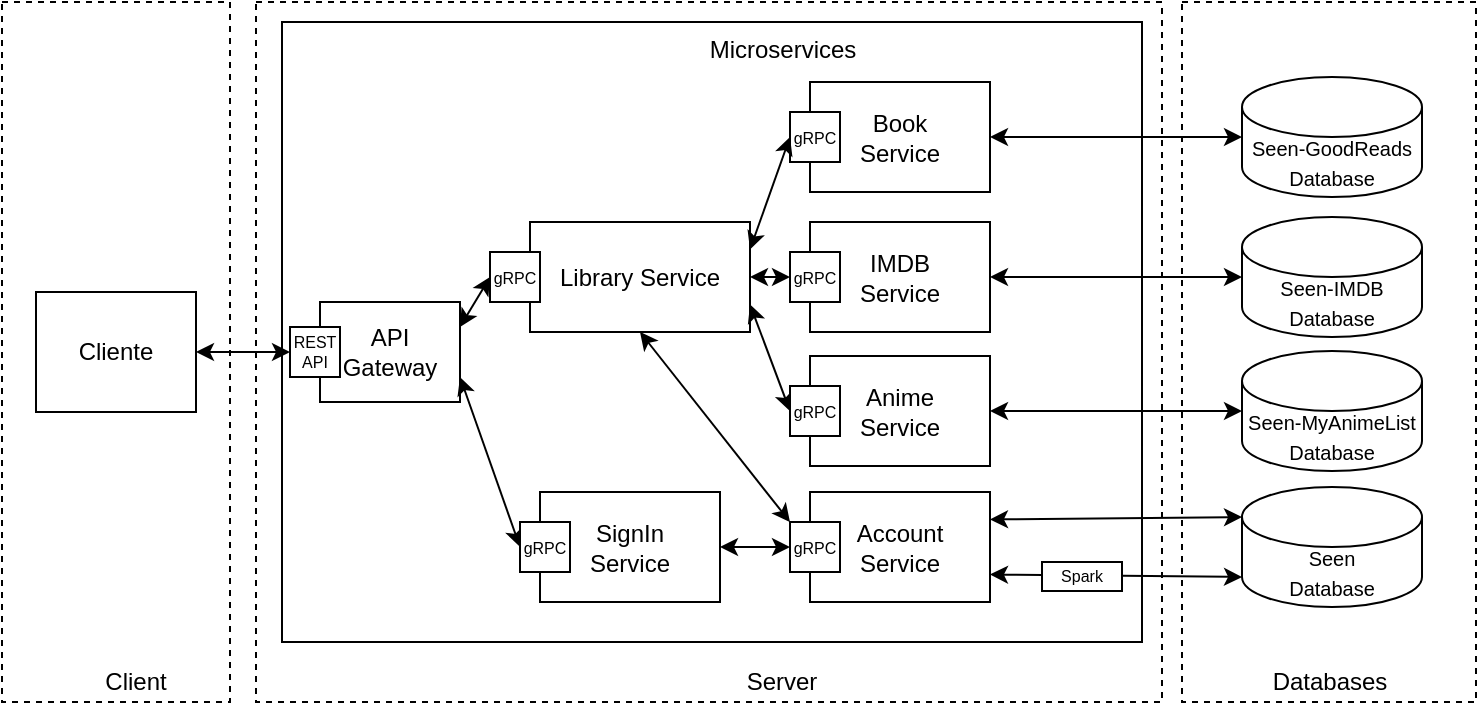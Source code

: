 <mxfile>
    <diagram id="pzcaLb88da6VexAs1_aC" name="Architectural Design">
        <mxGraphModel dx="1096" dy="-419" grid="1" gridSize="10" guides="1" tooltips="1" connect="1" arrows="1" fold="1" page="1" pageScale="1" pageWidth="827" pageHeight="1169" math="0" shadow="0">
            <root>
                <mxCell id="0"/>
                <mxCell id="1" parent="0"/>
                <mxCell id="YoeQHAKXdlg0IQOAOjzS-1" value="" style="rounded=0;whiteSpace=wrap;html=1;dashed=1;fillColor=none;" parent="1" vertex="1">
                    <mxGeometry x="172" y="1200" width="453" height="350" as="geometry"/>
                </mxCell>
                <mxCell id="YoeQHAKXdlg0IQOAOjzS-2" value="" style="rounded=0;whiteSpace=wrap;html=1;fillColor=none;" parent="1" vertex="1">
                    <mxGeometry x="185" y="1210" width="430" height="310" as="geometry"/>
                </mxCell>
                <mxCell id="YoeQHAKXdlg0IQOAOjzS-3" value="" style="rounded=0;whiteSpace=wrap;html=1;dashed=1;fillColor=none;" parent="1" vertex="1">
                    <mxGeometry x="45" y="1200" width="114" height="350" as="geometry"/>
                </mxCell>
                <mxCell id="YoeQHAKXdlg0IQOAOjzS-4" value="" style="rounded=0;whiteSpace=wrap;html=1;dashed=1;fillColor=none;" parent="1" vertex="1">
                    <mxGeometry x="635" y="1200" width="147" height="350" as="geometry"/>
                </mxCell>
                <mxCell id="YoeQHAKXdlg0IQOAOjzS-5" value="Cliente" style="rounded=0;whiteSpace=wrap;html=1;" parent="1" vertex="1">
                    <mxGeometry x="62" y="1345" width="80" height="60" as="geometry"/>
                </mxCell>
                <mxCell id="YoeQHAKXdlg0IQOAOjzS-6" value="API &lt;br&gt;Gateway" style="rounded=0;whiteSpace=wrap;html=1;" parent="1" vertex="1">
                    <mxGeometry x="204" y="1350" width="70" height="50" as="geometry"/>
                </mxCell>
                <mxCell id="YoeQHAKXdlg0IQOAOjzS-7" value="&lt;div&gt;&lt;span style=&quot;font-size: 10px&quot;&gt;Seen-MyAnimeList Database&lt;/span&gt;&lt;/div&gt;" style="shape=cylinder3;whiteSpace=wrap;html=1;boundedLbl=1;backgroundOutline=1;size=15;align=center;" parent="1" vertex="1">
                    <mxGeometry x="665" y="1374.5" width="90" height="60" as="geometry"/>
                </mxCell>
                <mxCell id="YoeQHAKXdlg0IQOAOjzS-8" value="Databases" style="text;html=1;strokeColor=none;fillColor=none;align=center;verticalAlign=middle;whiteSpace=wrap;rounded=0;dashed=1;" parent="1" vertex="1">
                    <mxGeometry x="688.5" y="1530" width="40" height="20" as="geometry"/>
                </mxCell>
                <mxCell id="YoeQHAKXdlg0IQOAOjzS-9" value="&lt;font style=&quot;font-size: 10px&quot;&gt;Seen&lt;br&gt;Database&lt;/font&gt;" style="shape=cylinder3;whiteSpace=wrap;html=1;boundedLbl=1;backgroundOutline=1;size=15;" parent="1" vertex="1">
                    <mxGeometry x="665" y="1442.5" width="90" height="60" as="geometry"/>
                </mxCell>
                <mxCell id="YoeQHAKXdlg0IQOAOjzS-10" value="Microservices" style="text;html=1;strokeColor=none;fillColor=none;align=center;verticalAlign=middle;whiteSpace=wrap;rounded=0;" parent="1" vertex="1">
                    <mxGeometry x="387.5" y="1214" width="95" height="20" as="geometry"/>
                </mxCell>
                <mxCell id="YoeQHAKXdlg0IQOAOjzS-11" value="Anime&lt;br&gt;Service" style="rounded=0;whiteSpace=wrap;html=1;fillColor=none;" parent="1" vertex="1">
                    <mxGeometry x="449" y="1377" width="90" height="55" as="geometry"/>
                </mxCell>
                <mxCell id="3" style="rounded=0;orthogonalLoop=1;jettySize=auto;html=1;exitX=1;exitY=0.75;exitDx=0;exitDy=0;entryX=0;entryY=1;entryDx=0;entryDy=-15;startArrow=classic;startFill=1;entryPerimeter=0;" parent="1" source="YoeQHAKXdlg0IQOAOjzS-12" target="YoeQHAKXdlg0IQOAOjzS-9" edge="1">
                    <mxGeometry relative="1" as="geometry"/>
                </mxCell>
                <mxCell id="4" style="edgeStyle=none;rounded=0;orthogonalLoop=1;jettySize=auto;html=1;exitX=1;exitY=0.25;exitDx=0;exitDy=0;startArrow=classic;startFill=1;entryX=0;entryY=0;entryDx=0;entryDy=15;entryPerimeter=0;" parent="1" source="YoeQHAKXdlg0IQOAOjzS-12" target="YoeQHAKXdlg0IQOAOjzS-9" edge="1">
                    <mxGeometry relative="1" as="geometry">
                        <mxPoint x="605" y="1458" as="targetPoint"/>
                    </mxGeometry>
                </mxCell>
                <mxCell id="YoeQHAKXdlg0IQOAOjzS-12" value="Account &lt;br&gt;Service" style="rounded=0;whiteSpace=wrap;html=1;fillColor=none;" parent="1" vertex="1">
                    <mxGeometry x="449" y="1445" width="90" height="55" as="geometry"/>
                </mxCell>
                <mxCell id="YoeQHAKXdlg0IQOAOjzS-13" value="" style="endArrow=classic;startArrow=classic;html=1;entryX=0;entryY=0.5;entryDx=0;entryDy=0;entryPerimeter=0;exitX=1;exitY=0.5;exitDx=0;exitDy=0;" parent="1" source="YoeQHAKXdlg0IQOAOjzS-11" target="YoeQHAKXdlg0IQOAOjzS-7" edge="1">
                    <mxGeometry width="50" height="50" relative="1" as="geometry">
                        <mxPoint x="662" y="1404.5" as="sourcePoint"/>
                        <mxPoint x="630" y="1605" as="targetPoint"/>
                    </mxGeometry>
                </mxCell>
                <mxCell id="YoeQHAKXdlg0IQOAOjzS-15" value="" style="endArrow=classic;startArrow=classic;html=1;exitX=1;exitY=0.5;exitDx=0;exitDy=0;entryX=0;entryY=0.5;entryDx=0;entryDy=0;" parent="1" source="YoeQHAKXdlg0IQOAOjzS-5" target="YoeQHAKXdlg0IQOAOjzS-33" edge="1">
                    <mxGeometry width="50" height="50" relative="1" as="geometry">
                        <mxPoint x="457" y="1475" as="sourcePoint"/>
                        <mxPoint x="224" y="1375" as="targetPoint"/>
                    </mxGeometry>
                </mxCell>
                <mxCell id="YoeQHAKXdlg0IQOAOjzS-16" value="" style="endArrow=classic;startArrow=classic;html=1;entryX=0;entryY=0.5;entryDx=0;entryDy=0;exitX=1;exitY=0.75;exitDx=0;exitDy=0;" parent="1" source="YoeQHAKXdlg0IQOAOjzS-29" target="YoeQHAKXdlg0IQOAOjzS-31" edge="1">
                    <mxGeometry width="50" height="50" relative="1" as="geometry">
                        <mxPoint x="334" y="1360" as="sourcePoint"/>
                        <mxPoint x="422.5" y="1404.5" as="targetPoint"/>
                    </mxGeometry>
                </mxCell>
                <mxCell id="YoeQHAKXdlg0IQOAOjzS-17" value="" style="endArrow=classic;startArrow=classic;html=1;exitX=1;exitY=0.75;exitDx=0;exitDy=0;entryX=0;entryY=0.5;entryDx=0;entryDy=0;" parent="1" source="YoeQHAKXdlg0IQOAOjzS-6" target="YoeQHAKXdlg0IQOAOjzS-38" edge="1">
                    <mxGeometry width="50" height="50" relative="1" as="geometry">
                        <mxPoint x="457" y="1475" as="sourcePoint"/>
                        <mxPoint x="419" y="1472.5" as="targetPoint"/>
                    </mxGeometry>
                </mxCell>
                <mxCell id="YoeQHAKXdlg0IQOAOjzS-18" value="Client" style="text;html=1;strokeColor=none;fillColor=none;align=center;verticalAlign=middle;whiteSpace=wrap;rounded=0;" parent="1" vertex="1">
                    <mxGeometry x="92" y="1530" width="40" height="20" as="geometry"/>
                </mxCell>
                <mxCell id="YoeQHAKXdlg0IQOAOjzS-19" value="Server" style="text;html=1;strokeColor=none;fillColor=none;align=center;verticalAlign=middle;whiteSpace=wrap;rounded=0;" parent="1" vertex="1">
                    <mxGeometry x="415" y="1530" width="40" height="20" as="geometry"/>
                </mxCell>
                <mxCell id="YoeQHAKXdlg0IQOAOjzS-20" value="IMDB&lt;br&gt;Service" style="rounded=0;whiteSpace=wrap;html=1;fillColor=none;" parent="1" vertex="1">
                    <mxGeometry x="449" y="1310" width="90" height="55" as="geometry"/>
                </mxCell>
                <mxCell id="YoeQHAKXdlg0IQOAOjzS-21" value="Book &lt;br&gt;Service" style="rounded=0;whiteSpace=wrap;html=1;fillColor=none;" parent="1" vertex="1">
                    <mxGeometry x="449" y="1240" width="90" height="55" as="geometry"/>
                </mxCell>
                <mxCell id="YoeQHAKXdlg0IQOAOjzS-22" value="&lt;h6&gt;&lt;span style=&quot;font-size: 8px ; font-weight: 400&quot;&gt;gRPC&lt;/span&gt;&lt;br&gt;&lt;/h6&gt;" style="whiteSpace=wrap;html=1;aspect=fixed;align=center;" parent="1" vertex="1">
                    <mxGeometry x="439" y="1255" width="25" height="25" as="geometry"/>
                </mxCell>
                <mxCell id="YoeQHAKXdlg0IQOAOjzS-23" value="" style="endArrow=classic;startArrow=classic;html=1;entryX=0;entryY=0.5;entryDx=0;entryDy=0;exitX=1;exitY=0.5;exitDx=0;exitDy=0;" parent="1" source="YoeQHAKXdlg0IQOAOjzS-29" target="YoeQHAKXdlg0IQOAOjzS-30" edge="1">
                    <mxGeometry width="50" height="50" relative="1" as="geometry">
                        <mxPoint x="334" y="1350" as="sourcePoint"/>
                        <mxPoint x="422.5" y="1337.5" as="targetPoint"/>
                    </mxGeometry>
                </mxCell>
                <mxCell id="YoeQHAKXdlg0IQOAOjzS-24" value="" style="endArrow=classic;startArrow=classic;html=1;exitX=1;exitY=0.25;exitDx=0;exitDy=0;entryX=0;entryY=0.5;entryDx=0;entryDy=0;" parent="1" source="YoeQHAKXdlg0IQOAOjzS-29" target="YoeQHAKXdlg0IQOAOjzS-22" edge="1">
                    <mxGeometry width="50" height="50" relative="1" as="geometry">
                        <mxPoint x="449" y="1340" as="sourcePoint"/>
                        <mxPoint x="499" y="1290" as="targetPoint"/>
                    </mxGeometry>
                </mxCell>
                <mxCell id="YoeQHAKXdlg0IQOAOjzS-25" value="&lt;font style=&quot;font-size: 10px&quot;&gt;Seen-IMDB Database&lt;/font&gt;" style="shape=cylinder3;whiteSpace=wrap;html=1;boundedLbl=1;backgroundOutline=1;size=15;" parent="1" vertex="1">
                    <mxGeometry x="665" y="1307.5" width="90" height="60" as="geometry"/>
                </mxCell>
                <mxCell id="YoeQHAKXdlg0IQOAOjzS-26" value="&lt;font style=&quot;font-size: 10px&quot;&gt;Seen-GoodReads Database&lt;/font&gt;" style="shape=cylinder3;whiteSpace=wrap;html=1;boundedLbl=1;backgroundOutline=1;size=15;" parent="1" vertex="1">
                    <mxGeometry x="665" y="1237.5" width="90" height="60" as="geometry"/>
                </mxCell>
                <mxCell id="YoeQHAKXdlg0IQOAOjzS-27" value="" style="endArrow=classic;startArrow=classic;html=1;entryX=0;entryY=0.5;entryDx=0;entryDy=0;entryPerimeter=0;exitX=1;exitY=0.5;exitDx=0;exitDy=0;" parent="1" source="YoeQHAKXdlg0IQOAOjzS-20" target="YoeQHAKXdlg0IQOAOjzS-25" edge="1">
                    <mxGeometry width="50" height="50" relative="1" as="geometry">
                        <mxPoint x="662" y="1337.5" as="sourcePoint"/>
                        <mxPoint x="730" y="1393.5" as="targetPoint"/>
                    </mxGeometry>
                </mxCell>
                <mxCell id="YoeQHAKXdlg0IQOAOjzS-28" value="" style="endArrow=classic;startArrow=classic;html=1;entryX=0;entryY=0.5;entryDx=0;entryDy=0;entryPerimeter=0;exitX=1;exitY=0.5;exitDx=0;exitDy=0;" parent="1" source="YoeQHAKXdlg0IQOAOjzS-21" target="YoeQHAKXdlg0IQOAOjzS-26" edge="1">
                    <mxGeometry width="50" height="50" relative="1" as="geometry">
                        <mxPoint x="662" y="1267.5" as="sourcePoint"/>
                        <mxPoint x="740" y="1403.5" as="targetPoint"/>
                    </mxGeometry>
                </mxCell>
                <mxCell id="YoeQHAKXdlg0IQOAOjzS-29" value="Library Service" style="rounded=0;whiteSpace=wrap;html=1;fillColor=none;" parent="1" vertex="1">
                    <mxGeometry x="309" y="1310" width="110" height="55" as="geometry"/>
                </mxCell>
                <mxCell id="YoeQHAKXdlg0IQOAOjzS-30" value="&lt;h6&gt;&lt;span style=&quot;font-size: 8px ; font-weight: 400&quot;&gt;gRPC&lt;/span&gt;&lt;br&gt;&lt;/h6&gt;" style="whiteSpace=wrap;html=1;aspect=fixed;align=center;" parent="1" vertex="1">
                    <mxGeometry x="439" y="1325" width="25" height="25" as="geometry"/>
                </mxCell>
                <mxCell id="YoeQHAKXdlg0IQOAOjzS-31" value="&lt;h6&gt;&lt;span style=&quot;font-size: 8px ; font-weight: 400&quot;&gt;gRPC&lt;/span&gt;&lt;br&gt;&lt;/h6&gt;" style="whiteSpace=wrap;html=1;aspect=fixed;align=center;" parent="1" vertex="1">
                    <mxGeometry x="439" y="1392" width="25" height="25" as="geometry"/>
                </mxCell>
                <mxCell id="YoeQHAKXdlg0IQOAOjzS-32" value="&lt;h6&gt;&lt;span style=&quot;font-size: 8px ; font-weight: 400&quot;&gt;gRPC&lt;/span&gt;&lt;br&gt;&lt;/h6&gt;" style="whiteSpace=wrap;html=1;aspect=fixed;align=center;" parent="1" vertex="1">
                    <mxGeometry x="439" y="1460" width="25" height="25" as="geometry"/>
                </mxCell>
                <mxCell id="YoeQHAKXdlg0IQOAOjzS-33" value="&lt;h6&gt;&lt;font style=&quot;font-size: 8px ; line-height: 120% ; font-weight: normal&quot;&gt;REST API&lt;/font&gt;&lt;/h6&gt;" style="whiteSpace=wrap;html=1;aspect=fixed;align=center;" parent="1" vertex="1">
                    <mxGeometry x="189" y="1362.5" width="25" height="25" as="geometry"/>
                </mxCell>
                <mxCell id="YoeQHAKXdlg0IQOAOjzS-34" value="&lt;h6&gt;&lt;font style=&quot;font-size: 8px ; line-height: 120% ; font-weight: normal&quot;&gt;gRPC&lt;/font&gt;&lt;/h6&gt;" style="whiteSpace=wrap;html=1;aspect=fixed;align=center;" parent="1" vertex="1">
                    <mxGeometry x="289" y="1325" width="25" height="25" as="geometry"/>
                </mxCell>
                <mxCell id="YoeQHAKXdlg0IQOAOjzS-35" value="" style="endArrow=classic;startArrow=classic;html=1;exitX=1;exitY=0.25;exitDx=0;exitDy=0;entryX=0;entryY=0.5;entryDx=0;entryDy=0;" parent="1" source="YoeQHAKXdlg0IQOAOjzS-6" target="YoeQHAKXdlg0IQOAOjzS-34" edge="1">
                    <mxGeometry width="50" height="50" relative="1" as="geometry">
                        <mxPoint x="439" y="1380" as="sourcePoint"/>
                        <mxPoint x="489" y="1330" as="targetPoint"/>
                    </mxGeometry>
                </mxCell>
                <mxCell id="YoeQHAKXdlg0IQOAOjzS-36" value="" style="endArrow=classic;startArrow=classic;html=1;exitX=0.5;exitY=1;exitDx=0;exitDy=0;entryX=0;entryY=0;entryDx=0;entryDy=0;" parent="1" source="YoeQHAKXdlg0IQOAOjzS-29" target="YoeQHAKXdlg0IQOAOjzS-32" edge="1">
                    <mxGeometry width="50" height="50" relative="1" as="geometry">
                        <mxPoint x="425" y="1440" as="sourcePoint"/>
                        <mxPoint x="439" y="1460" as="targetPoint"/>
                    </mxGeometry>
                </mxCell>
                <mxCell id="YoeQHAKXdlg0IQOAOjzS-37" value="SignIn&lt;br&gt;Service" style="rounded=0;whiteSpace=wrap;html=1;fillColor=none;" parent="1" vertex="1">
                    <mxGeometry x="314" y="1445" width="90" height="55" as="geometry"/>
                </mxCell>
                <mxCell id="YoeQHAKXdlg0IQOAOjzS-38" value="&lt;h6&gt;&lt;span style=&quot;font-size: 8px ; font-weight: 400&quot;&gt;gRPC&lt;/span&gt;&lt;br&gt;&lt;/h6&gt;" style="whiteSpace=wrap;html=1;aspect=fixed;align=center;" parent="1" vertex="1">
                    <mxGeometry x="304" y="1460" width="25" height="25" as="geometry"/>
                </mxCell>
                <mxCell id="YoeQHAKXdlg0IQOAOjzS-39" value="" style="endArrow=classic;startArrow=classic;html=1;exitX=1;exitY=0.5;exitDx=0;exitDy=0;entryX=0;entryY=0.5;entryDx=0;entryDy=0;" parent="1" source="YoeQHAKXdlg0IQOAOjzS-37" target="YoeQHAKXdlg0IQOAOjzS-32" edge="1">
                    <mxGeometry width="50" height="50" relative="1" as="geometry">
                        <mxPoint x="374" y="1375" as="sourcePoint"/>
                        <mxPoint x="449" y="1470" as="targetPoint"/>
                    </mxGeometry>
                </mxCell>
                <mxCell id="5" value="&lt;h6&gt;&lt;span style=&quot;font-size: 8px ; font-weight: 400&quot;&gt;Spark&lt;/span&gt;&lt;br&gt;&lt;/h6&gt;" style="whiteSpace=wrap;html=1;align=center;" parent="1" vertex="1">
                    <mxGeometry x="565" y="1480" width="40" height="14.5" as="geometry"/>
                </mxCell>
            </root>
        </mxGraphModel>
    </diagram>
</mxfile>